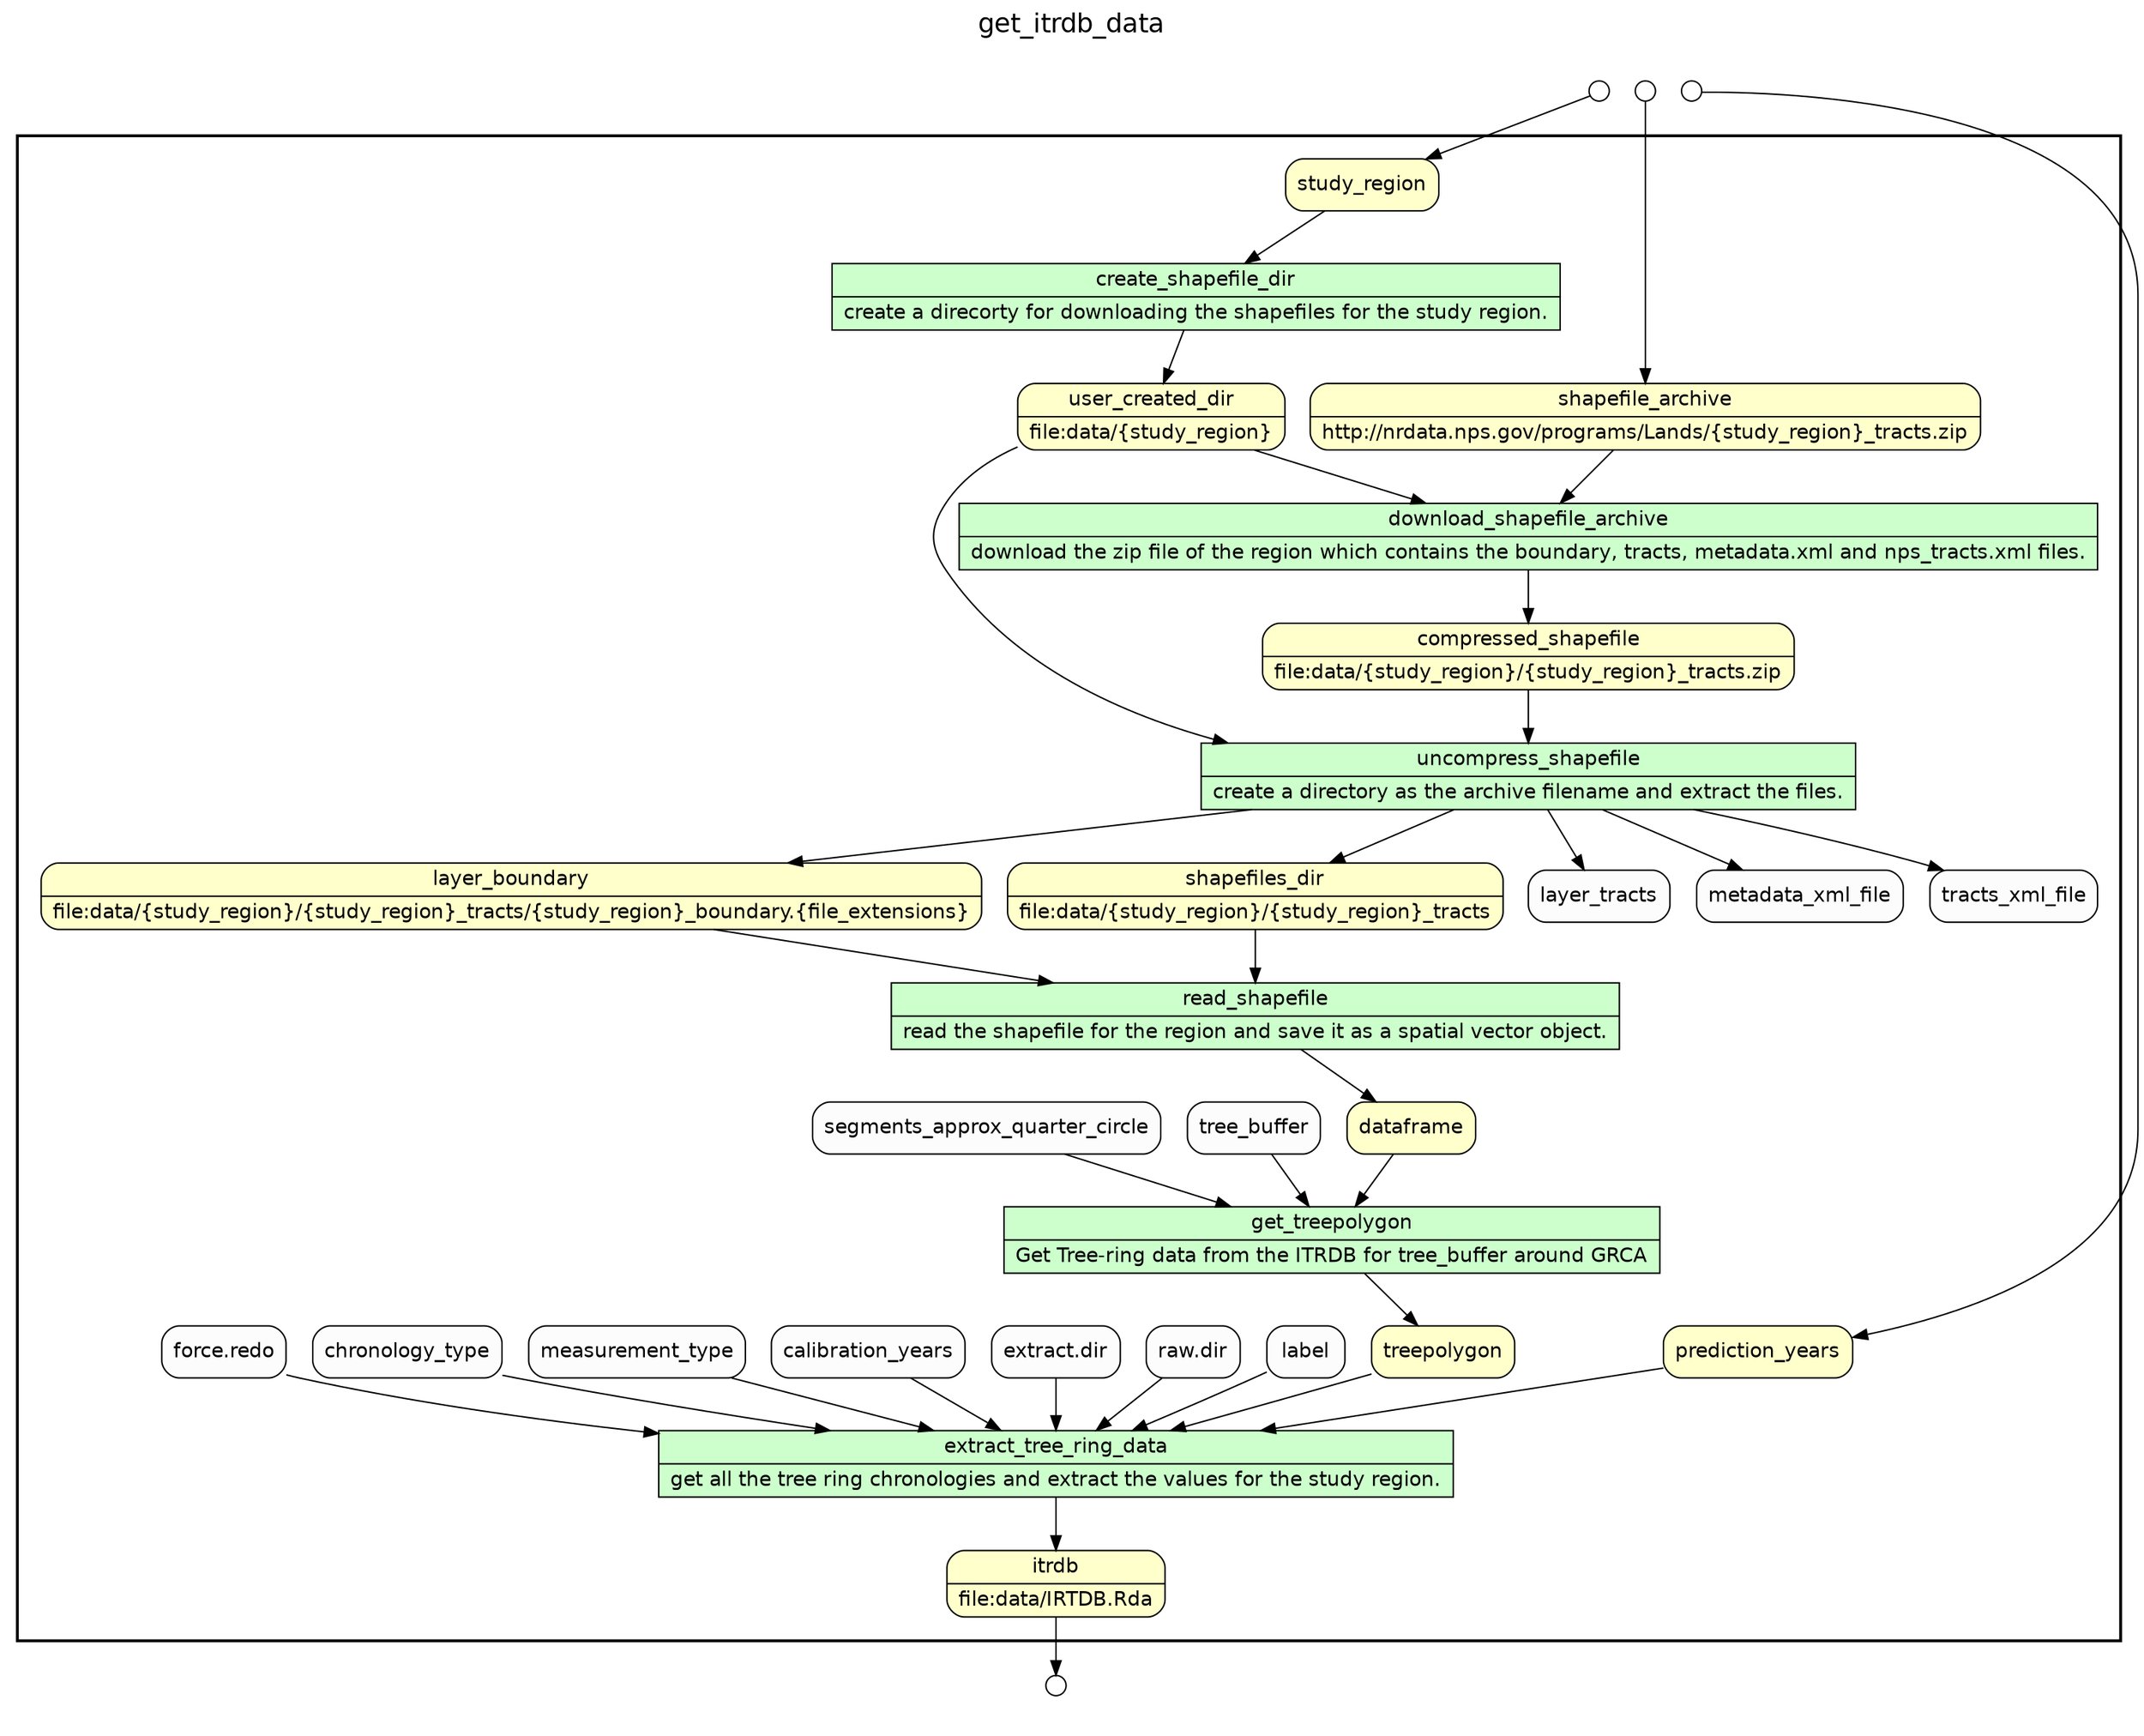 
/* Start of top-level graph */
digraph Workflow {
rankdir=TB

/* Title for graph */
fontname=Helvetica; fontsize=18; labelloc=t
label=get_itrdb_data

/* Start of double cluster for drawing box around nodes in workflow */
subgraph cluster_workflow_box_outer { label=""; color=black; penwidth=2
subgraph cluster_workflow_box_inner { label=""; penwidth=0

/* Style for nodes representing atomic programs in workflow */
node[shape=box style=filled fillcolor="#CCFFCC" peripheries=1 fontname=Helvetica]

/* Nodes representing atomic programs in workflow */
create_shapefile_dir [shape=record rankdir=LR label="{<f0> create_shapefile_dir |<f1> create a direcorty for downloading the shapefiles for the study region.}"];
download_shapefile_archive [shape=record rankdir=LR label="{<f0> download_shapefile_archive |<f1> download the zip file of the region which contains the boundary, tracts, metadata.xml and nps_tracts.xml files.}"];
uncompress_shapefile [shape=record rankdir=LR label="{<f0> uncompress_shapefile |<f1> create a directory as the archive filename and extract the files.}"];
read_shapefile [shape=record rankdir=LR label="{<f0> read_shapefile |<f1> read the shapefile for the region and save it as a spatial vector object.}"];
get_treepolygon [shape=record rankdir=LR label="{<f0> get_treepolygon |<f1> Get Tree-ring data from the ITRDB for tree_buffer around GRCA}"];
extract_tree_ring_data [shape=record rankdir=LR label="{<f0> extract_tree_ring_data |<f1> get all the tree ring chronologies and extract the values for the study region.}"];

/* Style for nodes representing non-parameter data channels in workflow */
node[shape=box style="rounded,filled" fillcolor="#FFFFCC" peripheries=1 fontname=Helvetica]

/* Nodes for non-parameter data channels in workflow */
itrdb [shape=record rankdir=LR label="{<f0> itrdb |<f1> file\:data/IRTDB.Rda}"];
study_region
shapefile_archive [shape=record rankdir=LR label="{<f0> shapefile_archive |<f1> http\://nrdata.nps.gov/programs/Lands/\{study_region\}_tracts.zip}"];
user_created_dir [shape=record rankdir=LR label="{<f0> user_created_dir |<f1> file\:data/\{study_region\}}"];
compressed_shapefile [shape=record rankdir=LR label="{<f0> compressed_shapefile |<f1> file\:data/\{study_region\}/\{study_region\}_tracts.zip}"];
layer_boundary [shape=record rankdir=LR label="{<f0> layer_boundary |<f1> file\:data/\{study_region\}/\{study_region\}_tracts/\{study_region\}_boundary.\{file_extensions\}}"];
shapefiles_dir [shape=record rankdir=LR label="{<f0> shapefiles_dir |<f1> file\:data/\{study_region\}/\{study_region\}_tracts}"];
dataframe
treepolygon
prediction_years

/* Style for nodes representing parameter channels in workflow */
node[shape=box style="rounded,filled" fillcolor="#FCFCFC" peripheries=1 fontname=Helvetica]

/* Nodes representing parameter channels in workflow */

/* Edges representing connections between programs and channels */
create_shapefile_dir -> user_created_dir
study_region -> create_shapefile_dir
download_shapefile_archive -> compressed_shapefile
shapefile_archive -> download_shapefile_archive
user_created_dir -> download_shapefile_archive
uncompress_shapefile -> shapefiles_dir
uncompress_shapefile -> layer_boundary
uncompress_shapefile -> layer_tracts
uncompress_shapefile -> metadata_xml_file
uncompress_shapefile -> tracts_xml_file
compressed_shapefile -> uncompress_shapefile
user_created_dir -> uncompress_shapefile
read_shapefile -> dataframe
layer_boundary -> read_shapefile
shapefiles_dir -> read_shapefile
get_treepolygon -> treepolygon
tree_buffer -> get_treepolygon
dataframe -> get_treepolygon
segments_approx_quarter_circle -> get_treepolygon
extract_tree_ring_data -> itrdb
treepolygon -> extract_tree_ring_data
label -> extract_tree_ring_data
"raw.dir" -> extract_tree_ring_data
"extract.dir" -> extract_tree_ring_data
prediction_years -> extract_tree_ring_data
calibration_years -> extract_tree_ring_data
measurement_type -> extract_tree_ring_data
chronology_type -> extract_tree_ring_data
"force.redo" -> extract_tree_ring_data

/* End of double cluster for drawing box around nodes in workflow */
}}

/* Hidden double-cluster for grouping workflow input ports */
subgraph cluster_input_ports_group_outer { label=""; penwidth=0
subgraph cluster_input_ports_group_inner { label=""; penwidth=0

/* Style for nodes representing workflow input ports */
node[shape=circle style="rounded,filled" fillcolor="#FFFFFF" peripheries=1 fontname=Helvetica width=0.2]

/* Nodes representing workflow input ports */
shapefile_archive_input_port [label=""]
study_region_input_port [label=""]
prediction_years_input_port [label=""]

/* End of double-cluster for grouping workflow input ports */
}}

/* Hidden double-cluster for grouping workflow output ports */
subgraph cluster_output_ports_group_outer { label=""; penwidth=0
subgraph cluster_output_ports_group_inner { label=""; penwidth=0

/* Style for nodes representing workflow output ports */
node[shape=circle style="rounded,filled" fillcolor="#FFFFFF" peripheries=1 fontname=Helvetica width=0.2]

/* Nodes representing workflow output ports */
itrdb_output_port [label=""]

/* End of double-cluster for grouping workflow output ports */
}}

/* Edges from input ports to channels */
shapefile_archive_input_port -> shapefile_archive
study_region_input_port -> study_region
prediction_years_input_port -> prediction_years

/* Edges from channels to output ports */
itrdb -> itrdb_output_port

/* End of top-level graph */
}
